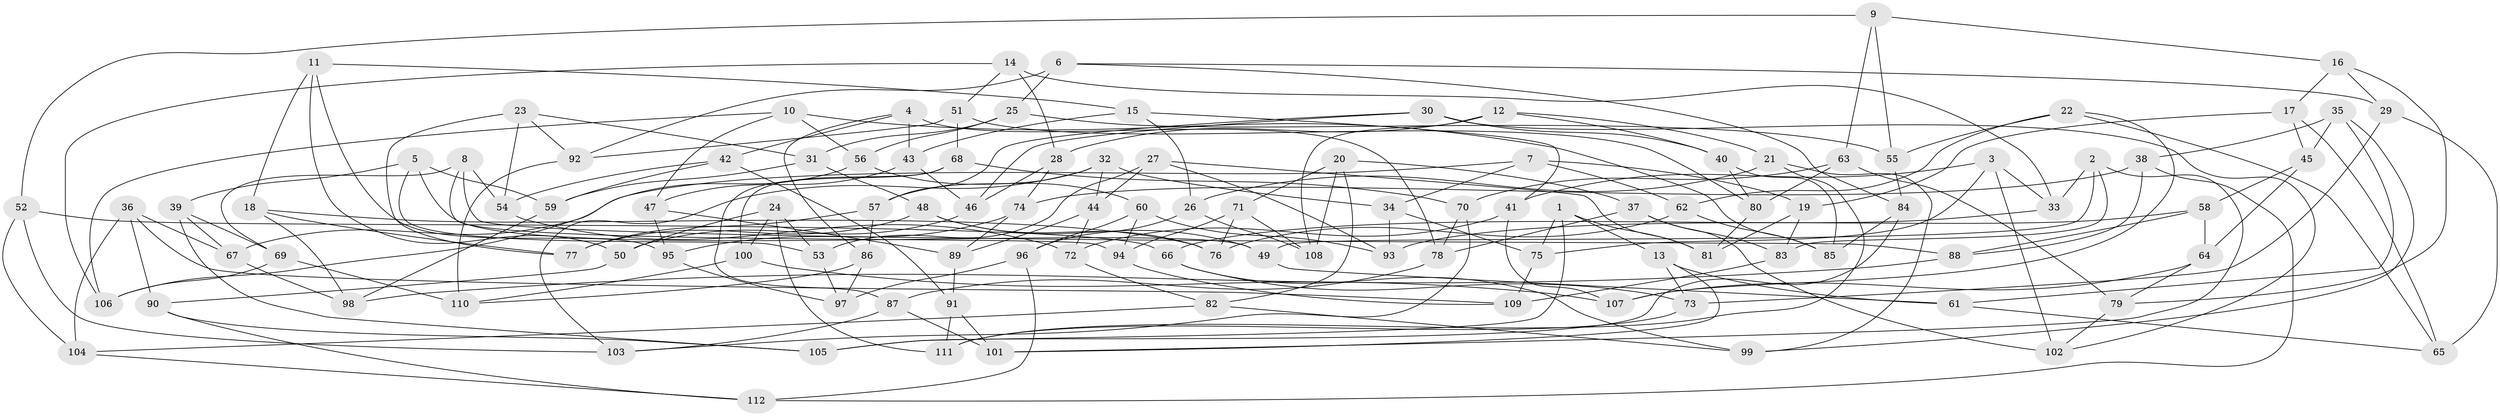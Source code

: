 // coarse degree distribution, {3: 0.24242424242424243, 2: 0.030303030303030304, 6: 0.06060606060606061, 4: 0.2727272727272727, 5: 0.12121212121212122, 13: 0.030303030303030304, 7: 0.06060606060606061, 8: 0.09090909090909091, 10: 0.06060606060606061, 15: 0.030303030303030304}
// Generated by graph-tools (version 1.1) at 2025/04/03/04/25 22:04:03]
// undirected, 112 vertices, 224 edges
graph export_dot {
graph [start="1"]
  node [color=gray90,style=filled];
  1;
  2;
  3;
  4;
  5;
  6;
  7;
  8;
  9;
  10;
  11;
  12;
  13;
  14;
  15;
  16;
  17;
  18;
  19;
  20;
  21;
  22;
  23;
  24;
  25;
  26;
  27;
  28;
  29;
  30;
  31;
  32;
  33;
  34;
  35;
  36;
  37;
  38;
  39;
  40;
  41;
  42;
  43;
  44;
  45;
  46;
  47;
  48;
  49;
  50;
  51;
  52;
  53;
  54;
  55;
  56;
  57;
  58;
  59;
  60;
  61;
  62;
  63;
  64;
  65;
  66;
  67;
  68;
  69;
  70;
  71;
  72;
  73;
  74;
  75;
  76;
  77;
  78;
  79;
  80;
  81;
  82;
  83;
  84;
  85;
  86;
  87;
  88;
  89;
  90;
  91;
  92;
  93;
  94;
  95;
  96;
  97;
  98;
  99;
  100;
  101;
  102;
  103;
  104;
  105;
  106;
  107;
  108;
  109;
  110;
  111;
  112;
  1 -- 13;
  1 -- 105;
  1 -- 81;
  1 -- 75;
  2 -- 33;
  2 -- 83;
  2 -- 101;
  2 -- 49;
  3 -- 75;
  3 -- 33;
  3 -- 102;
  3 -- 41;
  4 -- 42;
  4 -- 78;
  4 -- 43;
  4 -- 86;
  5 -- 53;
  5 -- 49;
  5 -- 59;
  5 -- 39;
  6 -- 84;
  6 -- 29;
  6 -- 92;
  6 -- 25;
  7 -- 67;
  7 -- 62;
  7 -- 19;
  7 -- 34;
  8 -- 54;
  8 -- 94;
  8 -- 88;
  8 -- 69;
  9 -- 52;
  9 -- 55;
  9 -- 63;
  9 -- 16;
  10 -- 85;
  10 -- 56;
  10 -- 47;
  10 -- 106;
  11 -- 15;
  11 -- 50;
  11 -- 18;
  11 -- 95;
  12 -- 28;
  12 -- 40;
  12 -- 21;
  12 -- 108;
  13 -- 61;
  13 -- 101;
  13 -- 73;
  14 -- 51;
  14 -- 33;
  14 -- 106;
  14 -- 28;
  15 -- 26;
  15 -- 41;
  15 -- 43;
  16 -- 29;
  16 -- 79;
  16 -- 17;
  17 -- 45;
  17 -- 65;
  17 -- 19;
  18 -- 76;
  18 -- 98;
  18 -- 77;
  19 -- 83;
  19 -- 81;
  20 -- 37;
  20 -- 71;
  20 -- 108;
  20 -- 82;
  21 -- 26;
  21 -- 111;
  21 -- 99;
  22 -- 107;
  22 -- 65;
  22 -- 55;
  22 -- 62;
  23 -- 92;
  23 -- 77;
  23 -- 31;
  23 -- 54;
  24 -- 53;
  24 -- 50;
  24 -- 111;
  24 -- 100;
  25 -- 56;
  25 -- 31;
  25 -- 55;
  26 -- 96;
  26 -- 108;
  27 -- 53;
  27 -- 44;
  27 -- 81;
  27 -- 93;
  28 -- 46;
  28 -- 74;
  29 -- 73;
  29 -- 65;
  30 -- 102;
  30 -- 46;
  30 -- 40;
  30 -- 57;
  31 -- 59;
  31 -- 48;
  32 -- 44;
  32 -- 34;
  32 -- 103;
  32 -- 57;
  33 -- 66;
  34 -- 75;
  34 -- 93;
  35 -- 99;
  35 -- 61;
  35 -- 45;
  35 -- 38;
  36 -- 67;
  36 -- 90;
  36 -- 109;
  36 -- 104;
  37 -- 78;
  37 -- 102;
  37 -- 83;
  38 -- 112;
  38 -- 88;
  38 -- 74;
  39 -- 69;
  39 -- 67;
  39 -- 105;
  40 -- 85;
  40 -- 80;
  41 -- 107;
  41 -- 72;
  42 -- 59;
  42 -- 91;
  42 -- 54;
  43 -- 47;
  43 -- 46;
  44 -- 89;
  44 -- 72;
  45 -- 64;
  45 -- 58;
  46 -- 50;
  47 -- 95;
  47 -- 89;
  48 -- 49;
  48 -- 77;
  48 -- 76;
  49 -- 61;
  50 -- 90;
  51 -- 80;
  51 -- 68;
  51 -- 92;
  52 -- 66;
  52 -- 103;
  52 -- 104;
  53 -- 97;
  54 -- 72;
  55 -- 84;
  56 -- 106;
  56 -- 60;
  57 -- 77;
  57 -- 86;
  58 -- 93;
  58 -- 64;
  58 -- 88;
  59 -- 98;
  60 -- 94;
  60 -- 96;
  60 -- 93;
  61 -- 65;
  62 -- 76;
  62 -- 85;
  63 -- 79;
  63 -- 70;
  63 -- 80;
  64 -- 79;
  64 -- 107;
  66 -- 99;
  66 -- 73;
  67 -- 98;
  68 -- 70;
  68 -- 87;
  68 -- 100;
  69 -- 106;
  69 -- 110;
  70 -- 103;
  70 -- 78;
  71 -- 108;
  71 -- 94;
  71 -- 76;
  72 -- 82;
  73 -- 111;
  74 -- 95;
  74 -- 89;
  75 -- 109;
  78 -- 87;
  79 -- 102;
  80 -- 81;
  82 -- 99;
  82 -- 104;
  83 -- 109;
  84 -- 85;
  84 -- 105;
  86 -- 97;
  86 -- 110;
  87 -- 103;
  87 -- 101;
  88 -- 98;
  89 -- 91;
  90 -- 105;
  90 -- 112;
  91 -- 111;
  91 -- 101;
  92 -- 110;
  94 -- 109;
  95 -- 97;
  96 -- 112;
  96 -- 97;
  100 -- 107;
  100 -- 110;
  104 -- 112;
}
